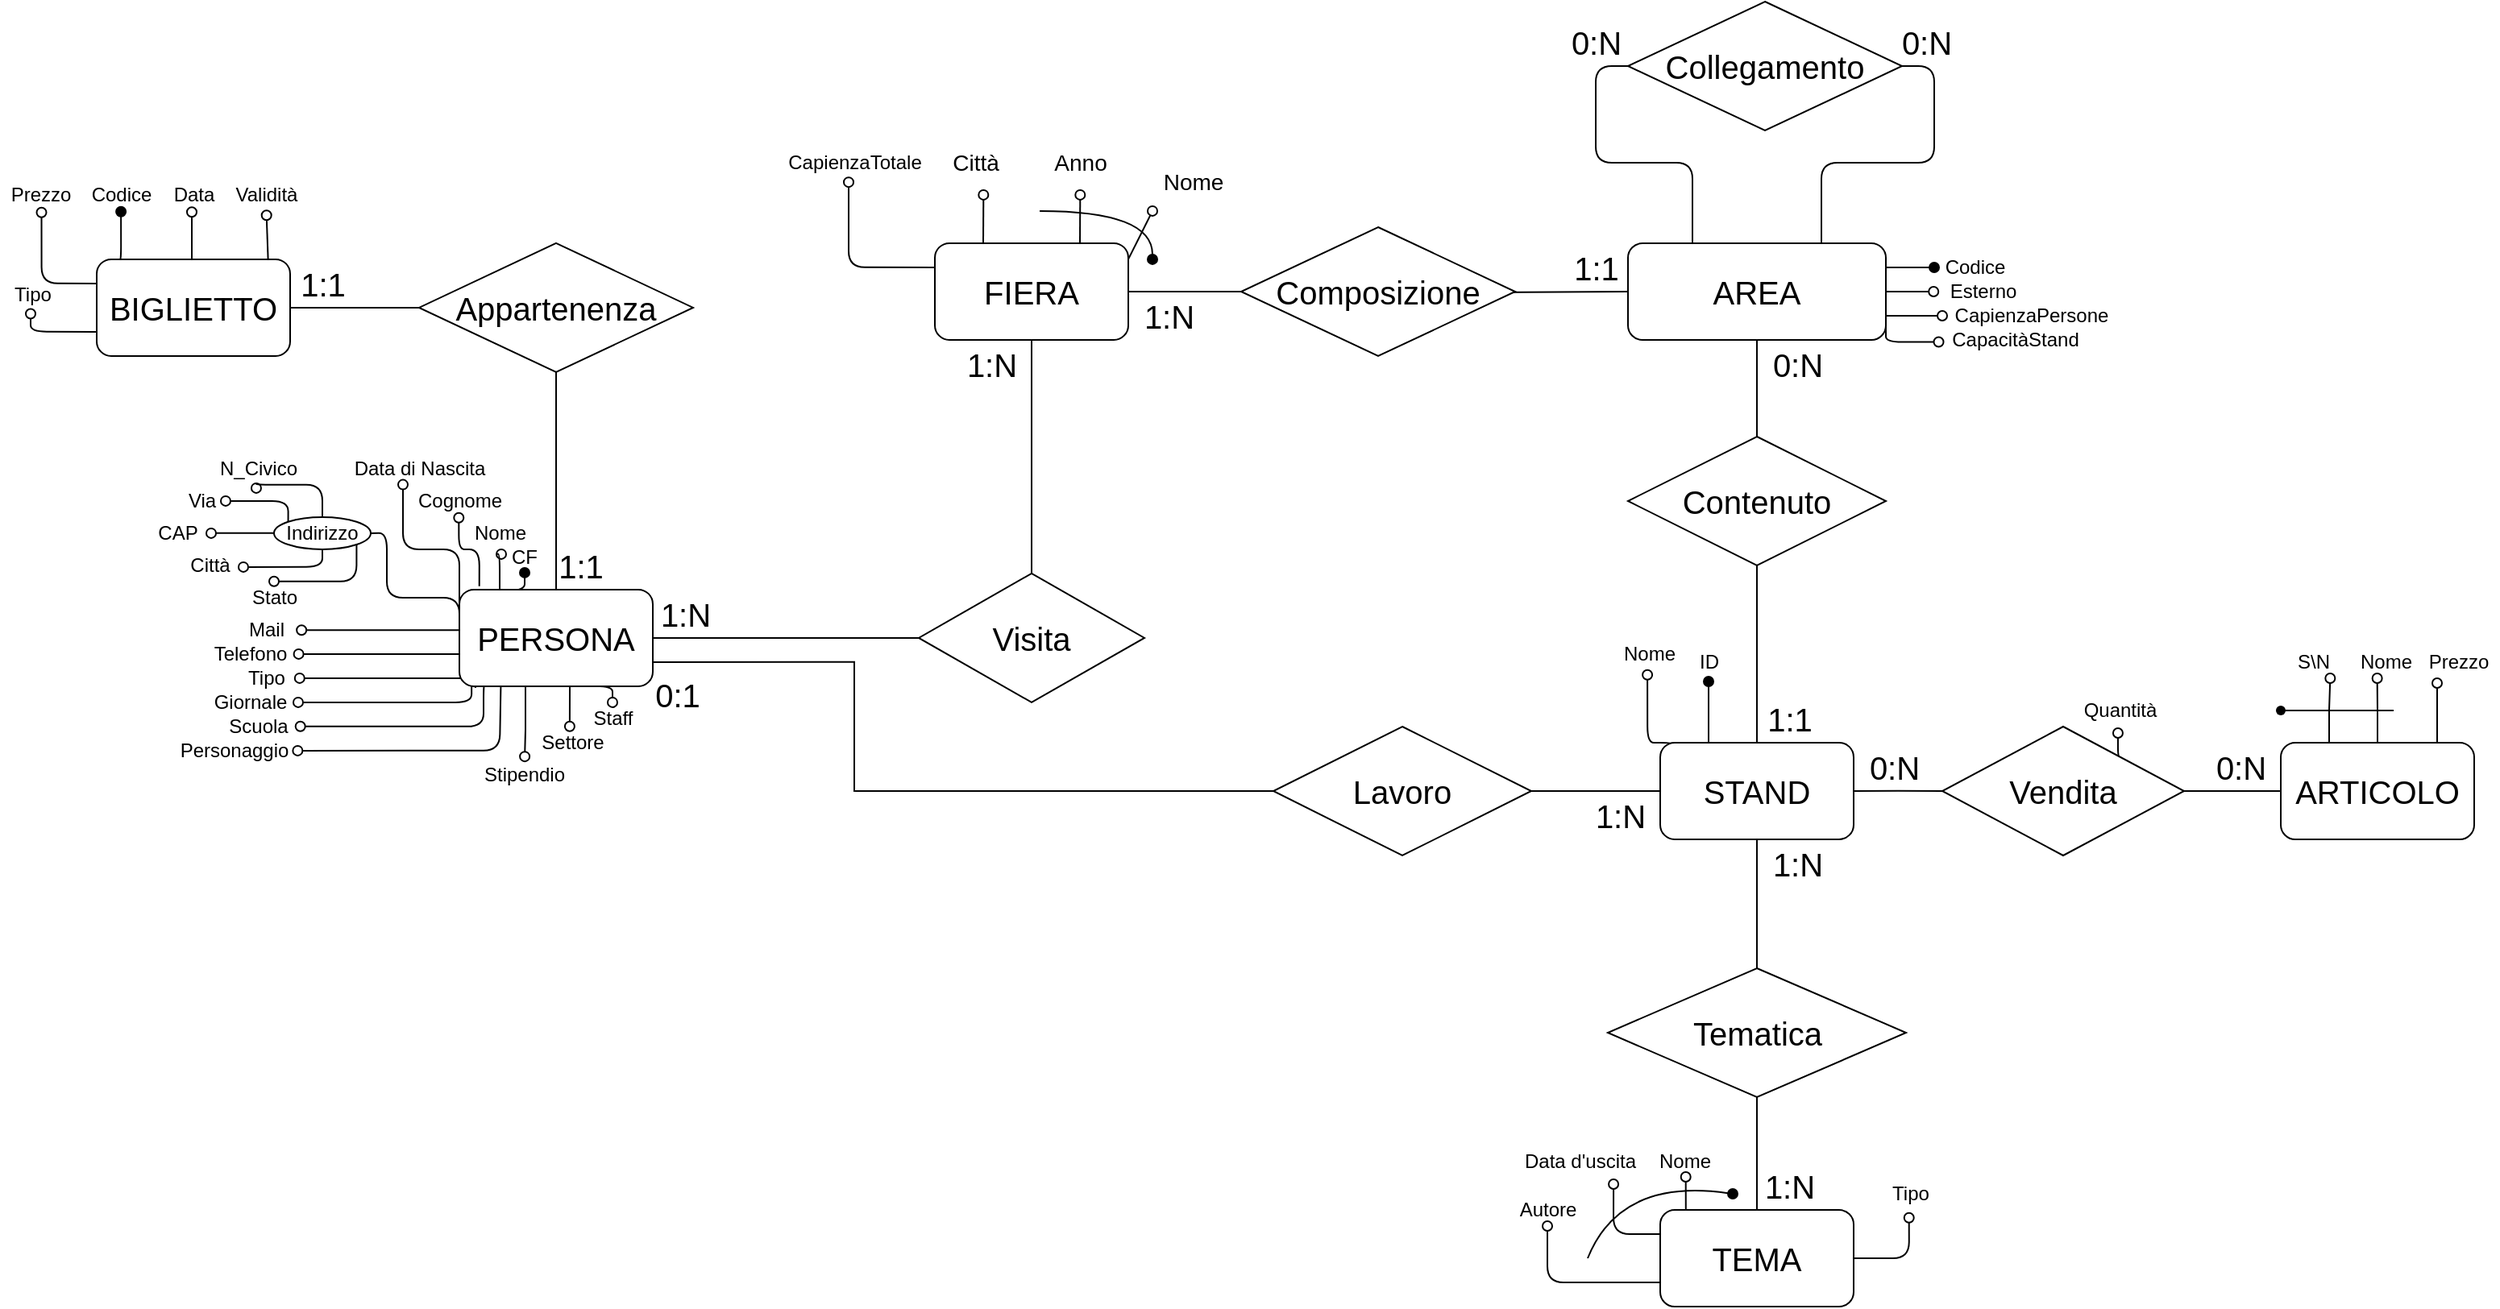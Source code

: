 <mxfile version="18.1.2" type="github">
  <diagram id="79L0zd2CAYpctcNah1aL" name="Page-1">
    <mxGraphModel dx="2585" dy="1455" grid="1" gridSize="10" guides="1" tooltips="1" connect="1" arrows="1" fold="1" page="1" pageScale="1" pageWidth="2500" pageHeight="2500" background="none" math="0" shadow="0">
      <root>
        <mxCell id="0" />
        <mxCell id="1" parent="0" />
        <mxCell id="pRwcVsKf7JXOqhex1r0V-9" style="edgeStyle=orthogonalEdgeStyle;rounded=1;orthogonalLoop=1;jettySize=auto;html=1;exitX=0.75;exitY=0;exitDx=0;exitDy=0;fontSize=20;endArrow=oval;endFill=0;curved=1;" parent="1" source="pRwcVsKf7JXOqhex1r0V-4" edge="1">
          <mxGeometry relative="1" as="geometry">
            <mxPoint x="1080.148" y="1109.94" as="targetPoint" />
          </mxGeometry>
        </mxCell>
        <mxCell id="pRwcVsKf7JXOqhex1r0V-13" style="edgeStyle=orthogonalEdgeStyle;rounded=1;orthogonalLoop=1;jettySize=auto;html=1;exitX=0.25;exitY=0;exitDx=0;exitDy=0;fontSize=20;endArrow=oval;endFill=0;curved=1;" parent="1" source="pRwcVsKf7JXOqhex1r0V-4" edge="1">
          <mxGeometry relative="1" as="geometry">
            <mxPoint x="1020.148" y="1109.94" as="targetPoint" />
          </mxGeometry>
        </mxCell>
        <mxCell id="GH6SbQC-cJVYNrMQ_EOW-10" style="edgeStyle=orthogonalEdgeStyle;rounded=1;orthogonalLoop=1;jettySize=auto;html=1;exitX=0;exitY=0.25;exitDx=0;exitDy=0;entryX=0.465;entryY=1.107;entryDx=0;entryDy=0;entryPerimeter=0;endArrow=oval;endFill=0;" parent="1" source="pRwcVsKf7JXOqhex1r0V-4" target="GH6SbQC-cJVYNrMQ_EOW-9" edge="1">
          <mxGeometry relative="1" as="geometry" />
        </mxCell>
        <mxCell id="pRwcVsKf7JXOqhex1r0V-4" value="&lt;font style=&quot;font-size: 20px&quot;&gt;FIERA&lt;/font&gt;" style="rounded=1;whiteSpace=wrap;html=1;" parent="1" vertex="1">
          <mxGeometry x="990" y="1139.94" width="120" height="60" as="geometry" />
        </mxCell>
        <mxCell id="pRwcVsKf7JXOqhex1r0V-6" value="" style="endArrow=oval;html=1;rounded=1;fontSize=20;endFill=0;" parent="1" edge="1">
          <mxGeometry width="50" height="50" relative="1" as="geometry">
            <mxPoint x="1110" y="1149.94" as="sourcePoint" />
            <mxPoint x="1125" y="1119.94" as="targetPoint" />
          </mxGeometry>
        </mxCell>
        <mxCell id="pRwcVsKf7JXOqhex1r0V-7" value="Nome" style="text;html=1;align=center;verticalAlign=middle;resizable=0;points=[];autosize=1;strokeColor=none;fillColor=none;fontSize=14;rounded=1;" parent="1" vertex="1">
          <mxGeometry x="1125" y="1092.44" width="50" height="20" as="geometry" />
        </mxCell>
        <mxCell id="pRwcVsKf7JXOqhex1r0V-10" value="Anno" style="text;html=1;align=center;verticalAlign=middle;resizable=0;points=[];autosize=1;strokeColor=none;fillColor=none;fontSize=14;rounded=1;" parent="1" vertex="1">
          <mxGeometry x="1055" y="1079.94" width="50" height="20" as="geometry" />
        </mxCell>
        <mxCell id="pRwcVsKf7JXOqhex1r0V-11" value="" style="endArrow=oval;html=1;rounded=1;fontSize=20;endFill=1;edgeStyle=orthogonalEdgeStyle;curved=1;" parent="1" edge="1">
          <mxGeometry width="50" height="50" relative="1" as="geometry">
            <mxPoint x="1055" y="1119.94" as="sourcePoint" />
            <mxPoint x="1125" y="1149.94" as="targetPoint" />
            <Array as="points">
              <mxPoint x="1125" y="1119.94" />
            </Array>
          </mxGeometry>
        </mxCell>
        <mxCell id="pRwcVsKf7JXOqhex1r0V-14" value="Città" style="text;html=1;align=center;verticalAlign=middle;resizable=0;points=[];autosize=1;strokeColor=none;fillColor=none;fontSize=14;rounded=1;" parent="1" vertex="1">
          <mxGeometry x="995" y="1079.94" width="40" height="20" as="geometry" />
        </mxCell>
        <mxCell id="pRwcVsKf7JXOqhex1r0V-16" style="edgeStyle=orthogonalEdgeStyle;curved=1;rounded=1;orthogonalLoop=1;jettySize=auto;html=1;exitX=0.25;exitY=0;exitDx=0;exitDy=0;fontSize=20;endArrow=oval;endFill=1;entryX=0.5;entryY=1.1;entryDx=0;entryDy=0;entryPerimeter=0;" parent="1" source="pRwcVsKf7JXOqhex1r0V-15" target="pRwcVsKf7JXOqhex1r0V-19" edge="1">
          <mxGeometry relative="1" as="geometry">
            <mxPoint x="1560" y="1390" as="targetPoint" />
          </mxGeometry>
        </mxCell>
        <mxCell id="pRwcVsKf7JXOqhex1r0V-33" style="edgeStyle=orthogonalEdgeStyle;rounded=0;sketch=0;orthogonalLoop=1;jettySize=auto;html=1;exitX=0.5;exitY=1;exitDx=0;exitDy=0;entryX=0.5;entryY=0;entryDx=0;entryDy=0;fontSize=20;endArrow=none;endFill=0;" parent="1" source="pRwcVsKf7JXOqhex1r0V-15" target="pRwcVsKf7JXOqhex1r0V-31" edge="1">
          <mxGeometry relative="1" as="geometry" />
        </mxCell>
        <mxCell id="pRwcVsKf7JXOqhex1r0V-80" style="edgeStyle=orthogonalEdgeStyle;rounded=0;sketch=0;orthogonalLoop=1;jettySize=auto;html=1;exitX=1;exitY=0.5;exitDx=0;exitDy=0;entryX=0;entryY=0.5;entryDx=0;entryDy=0;fontSize=20;startArrow=none;startFill=0;endArrow=none;endFill=0;fillColor=none;gradientColor=none;" parent="1" source="pRwcVsKf7JXOqhex1r0V-15" target="pRwcVsKf7JXOqhex1r0V-79" edge="1">
          <mxGeometry relative="1" as="geometry" />
        </mxCell>
        <mxCell id="IvOeWlM_sTjuzWXVjZgO-64" style="edgeStyle=orthogonalEdgeStyle;rounded=1;orthogonalLoop=1;jettySize=auto;html=1;exitX=0.065;exitY=0.028;exitDx=0;exitDy=0;entryX=0.491;entryY=1.143;entryDx=0;entryDy=0;entryPerimeter=0;fontSize=20;startArrow=none;startFill=0;endArrow=oval;endFill=0;fillColor=none;exitPerimeter=0;" parent="1" source="pRwcVsKf7JXOqhex1r0V-15" target="pRwcVsKf7JXOqhex1r0V-20" edge="1">
          <mxGeometry relative="1" as="geometry">
            <Array as="points">
              <mxPoint x="1448" y="1450" />
              <mxPoint x="1432" y="1450" />
            </Array>
          </mxGeometry>
        </mxCell>
        <mxCell id="pRwcVsKf7JXOqhex1r0V-15" value="STAND" style="rounded=1;whiteSpace=wrap;html=1;fontSize=20;" parent="1" vertex="1">
          <mxGeometry x="1440" y="1449.94" width="120" height="60" as="geometry" />
        </mxCell>
        <mxCell id="pRwcVsKf7JXOqhex1r0V-19" value="ID" style="text;html=1;align=center;verticalAlign=middle;resizable=0;points=[];autosize=1;strokeColor=none;fillColor=none;fontSize=12;" parent="1" vertex="1">
          <mxGeometry x="1455" y="1390" width="30" height="20" as="geometry" />
        </mxCell>
        <mxCell id="pRwcVsKf7JXOqhex1r0V-20" value="Nome" style="text;html=1;align=center;verticalAlign=middle;resizable=0;points=[];autosize=1;strokeColor=none;fillColor=none;fontSize=12;" parent="1" vertex="1">
          <mxGeometry x="1407.5" y="1385" width="50" height="20" as="geometry" />
        </mxCell>
        <mxCell id="pRwcVsKf7JXOqhex1r0V-27" style="edgeStyle=orthogonalEdgeStyle;curved=1;rounded=1;orthogonalLoop=1;jettySize=auto;html=1;exitX=0;exitY=0.5;exitDx=0;exitDy=0;entryX=1;entryY=0.5;entryDx=0;entryDy=0;fontSize=20;endArrow=none;endFill=0;sketch=0;" parent="1" source="pRwcVsKf7JXOqhex1r0V-24" target="pRwcVsKf7JXOqhex1r0V-4" edge="1">
          <mxGeometry relative="1" as="geometry" />
        </mxCell>
        <mxCell id="pRwcVsKf7JXOqhex1r0V-28" style="edgeStyle=orthogonalEdgeStyle;rounded=0;orthogonalLoop=1;jettySize=auto;html=1;exitX=1;exitY=0.5;exitDx=0;exitDy=0;entryX=0;entryY=0.5;entryDx=0;entryDy=0;fontSize=20;endArrow=none;endFill=0;" parent="1" target="IvOeWlM_sTjuzWXVjZgO-29" edge="1">
          <mxGeometry relative="1" as="geometry">
            <mxPoint x="1245" y="1170" as="sourcePoint" />
          </mxGeometry>
        </mxCell>
        <mxCell id="pRwcVsKf7JXOqhex1r0V-24" value="Composizione" style="rhombus;whiteSpace=wrap;html=1;rounded=0;fontSize=20;" parent="1" vertex="1">
          <mxGeometry x="1180" y="1130" width="170" height="80" as="geometry" />
        </mxCell>
        <mxCell id="pRwcVsKf7JXOqhex1r0V-29" value="1:N" style="text;html=1;align=center;verticalAlign=middle;resizable=0;points=[];autosize=1;strokeColor=none;fillColor=none;fontSize=20;" parent="1" vertex="1">
          <mxGeometry x="1110" y="1169.94" width="50" height="30" as="geometry" />
        </mxCell>
        <mxCell id="pRwcVsKf7JXOqhex1r0V-30" value="1:1" style="text;html=1;align=center;verticalAlign=middle;resizable=0;points=[];autosize=1;strokeColor=none;fillColor=none;fontSize=20;" parent="1" vertex="1">
          <mxGeometry x="1500" y="1420" width="40" height="30" as="geometry" />
        </mxCell>
        <mxCell id="pRwcVsKf7JXOqhex1r0V-34" style="edgeStyle=orthogonalEdgeStyle;curved=1;rounded=1;sketch=0;orthogonalLoop=1;jettySize=auto;html=1;exitX=0.5;exitY=1;exitDx=0;exitDy=0;entryX=0.5;entryY=0;entryDx=0;entryDy=0;fontSize=20;endArrow=none;endFill=0;" parent="1" source="pRwcVsKf7JXOqhex1r0V-31" target="pRwcVsKf7JXOqhex1r0V-32" edge="1">
          <mxGeometry relative="1" as="geometry" />
        </mxCell>
        <mxCell id="pRwcVsKf7JXOqhex1r0V-31" value="Tematica" style="rhombus;whiteSpace=wrap;html=1;rounded=0;fontSize=20;" parent="1" vertex="1">
          <mxGeometry x="1407.5" y="1590" width="185" height="80" as="geometry" />
        </mxCell>
        <mxCell id="8KQk662O5J3WRax_6i5Y-12" style="edgeStyle=orthogonalEdgeStyle;rounded=0;orthogonalLoop=1;jettySize=auto;html=1;exitX=0.25;exitY=0;exitDx=0;exitDy=0;startArrow=none;startFill=0;endArrow=oval;endFill=0;entryX=0.517;entryY=0.975;entryDx=0;entryDy=0;entryPerimeter=0;" parent="1" source="pRwcVsKf7JXOqhex1r0V-32" target="8KQk662O5J3WRax_6i5Y-13" edge="1">
          <mxGeometry relative="1" as="geometry">
            <mxPoint x="1465" y="1720" as="targetPoint" />
          </mxGeometry>
        </mxCell>
        <mxCell id="FSAN6feIotQ4kL1uZB2n-41" style="edgeStyle=orthogonalEdgeStyle;rounded=1;orthogonalLoop=1;jettySize=auto;html=1;exitX=0;exitY=0.25;exitDx=0;exitDy=0;entryX=0.763;entryY=1.2;entryDx=0;entryDy=0;entryPerimeter=0;fontSize=12;endArrow=oval;endFill=0;" parent="1" source="pRwcVsKf7JXOqhex1r0V-32" target="8KQk662O5J3WRax_6i5Y-14" edge="1">
          <mxGeometry relative="1" as="geometry" />
        </mxCell>
        <mxCell id="FSAN6feIotQ4kL1uZB2n-51" style="edgeStyle=orthogonalEdgeStyle;rounded=1;orthogonalLoop=1;jettySize=auto;html=1;exitX=0;exitY=0.75;exitDx=0;exitDy=0;entryX=0.5;entryY=1;entryDx=0;entryDy=0;entryPerimeter=0;fontSize=12;endArrow=oval;endFill=0;" parent="1" source="pRwcVsKf7JXOqhex1r0V-32" target="FSAN6feIotQ4kL1uZB2n-50" edge="1">
          <mxGeometry relative="1" as="geometry">
            <Array as="points">
              <mxPoint x="1370" y="1785" />
            </Array>
          </mxGeometry>
        </mxCell>
        <mxCell id="EKzVwST6CO6_uMbjA4mp-15" style="edgeStyle=orthogonalEdgeStyle;rounded=1;orthogonalLoop=1;jettySize=auto;html=1;exitX=1;exitY=0.5;exitDx=0;exitDy=0;entryX=0.484;entryY=1.244;entryDx=0;entryDy=0;entryPerimeter=0;fontSize=12;endArrow=oval;endFill=0;" parent="1" source="pRwcVsKf7JXOqhex1r0V-32" target="EKzVwST6CO6_uMbjA4mp-14" edge="1">
          <mxGeometry relative="1" as="geometry">
            <Array as="points">
              <mxPoint x="1594" y="1770" />
            </Array>
          </mxGeometry>
        </mxCell>
        <mxCell id="pRwcVsKf7JXOqhex1r0V-32" value="TEMA" style="rounded=1;whiteSpace=wrap;html=1;fontSize=20;" parent="1" vertex="1">
          <mxGeometry x="1440" y="1740" width="120" height="60" as="geometry" />
        </mxCell>
        <mxCell id="pRwcVsKf7JXOqhex1r0V-43" value="1:N" style="text;html=1;align=center;verticalAlign=middle;resizable=0;points=[];autosize=1;strokeColor=none;fillColor=none;fontSize=20;" parent="1" vertex="1">
          <mxGeometry x="1500" y="1510" width="50" height="30" as="geometry" />
        </mxCell>
        <mxCell id="pRwcVsKf7JXOqhex1r0V-44" value="1:N" style="text;html=1;align=center;verticalAlign=middle;resizable=0;points=[];autosize=1;strokeColor=none;fillColor=none;fontSize=20;" parent="1" vertex="1">
          <mxGeometry x="1495" y="1710" width="50" height="30" as="geometry" />
        </mxCell>
        <mxCell id="8KQk662O5J3WRax_6i5Y-19" style="edgeStyle=orthogonalEdgeStyle;rounded=1;orthogonalLoop=1;jettySize=auto;html=1;exitX=0.133;exitY=0.011;exitDx=0;exitDy=0;startArrow=none;startFill=0;endArrow=oval;endFill=1;entryX=0.517;entryY=0.976;entryDx=0;entryDy=0;entryPerimeter=0;exitPerimeter=0;" parent="1" source="pRwcVsKf7JXOqhex1r0V-50" target="8KQk662O5J3WRax_6i5Y-20" edge="1">
          <mxGeometry relative="1" as="geometry">
            <mxPoint x="785" y="1324.94" as="targetPoint" />
          </mxGeometry>
        </mxCell>
        <mxCell id="8KQk662O5J3WRax_6i5Y-24" style="edgeStyle=orthogonalEdgeStyle;rounded=1;orthogonalLoop=1;jettySize=auto;html=1;exitX=0;exitY=0.25;exitDx=0;exitDy=0;entryX=0.52;entryY=1.15;entryDx=0;entryDy=0;entryPerimeter=0;startArrow=none;startFill=0;endArrow=oval;endFill=0;" parent="1" source="pRwcVsKf7JXOqhex1r0V-50" target="8KQk662O5J3WRax_6i5Y-23" edge="1">
          <mxGeometry relative="1" as="geometry">
            <Array as="points">
              <mxPoint x="720" y="1369.94" />
              <mxPoint x="720" y="1332.94" />
            </Array>
          </mxGeometry>
        </mxCell>
        <mxCell id="91c8KwvyIhu3hFSGqQF4-2" style="edgeStyle=orthogonalEdgeStyle;rounded=1;orthogonalLoop=1;jettySize=auto;html=1;exitX=0;exitY=0.5;exitDx=0;exitDy=0;entryX=0.395;entryY=0.992;entryDx=0;entryDy=0;entryPerimeter=0;endArrow=oval;endFill=0;" parent="1" source="pRwcVsKf7JXOqhex1r0V-50" target="91c8KwvyIhu3hFSGqQF4-1" edge="1">
          <mxGeometry relative="1" as="geometry">
            <Array as="points">
              <mxPoint x="695" y="1329.94" />
              <mxPoint x="660" y="1329.94" />
              <mxPoint x="660" y="1289.94" />
            </Array>
          </mxGeometry>
        </mxCell>
        <mxCell id="91c8KwvyIhu3hFSGqQF4-5" style="edgeStyle=orthogonalEdgeStyle;rounded=1;orthogonalLoop=1;jettySize=auto;html=1;exitX=0;exitY=0.75;exitDx=0;exitDy=0;entryX=1;entryY=0.5;entryDx=0;entryDy=0;endArrow=none;endFill=0;" parent="1" source="pRwcVsKf7JXOqhex1r0V-50" target="91c8KwvyIhu3hFSGqQF4-4" edge="1">
          <mxGeometry relative="1" as="geometry">
            <Array as="points">
              <mxPoint x="695" y="1359.94" />
              <mxPoint x="650" y="1359.94" />
              <mxPoint x="650" y="1319.94" />
            </Array>
          </mxGeometry>
        </mxCell>
        <mxCell id="FSAN6feIotQ4kL1uZB2n-17" style="edgeStyle=orthogonalEdgeStyle;rounded=1;orthogonalLoop=1;jettySize=auto;html=1;exitX=0.083;exitY=1.017;exitDx=0;exitDy=0;endArrow=oval;endFill=0;exitPerimeter=0;entryX=1.052;entryY=0.508;entryDx=0;entryDy=0;entryPerimeter=0;" parent="1" source="pRwcVsKf7JXOqhex1r0V-50" target="FSAN6feIotQ4kL1uZB2n-14" edge="1">
          <mxGeometry relative="1" as="geometry">
            <Array as="points">
              <mxPoint x="705" y="1379.94" />
            </Array>
          </mxGeometry>
        </mxCell>
        <mxCell id="FSAN6feIotQ4kL1uZB2n-18" style="edgeStyle=orthogonalEdgeStyle;rounded=1;orthogonalLoop=1;jettySize=auto;html=1;exitX=0.25;exitY=1;exitDx=0;exitDy=0;entryX=1.005;entryY=0.477;entryDx=0;entryDy=0;entryPerimeter=0;endArrow=oval;endFill=0;" parent="1" source="pRwcVsKf7JXOqhex1r0V-50" target="FSAN6feIotQ4kL1uZB2n-16" edge="1">
          <mxGeometry relative="1" as="geometry">
            <Array as="points">
              <mxPoint x="725" y="1394.94" />
              <mxPoint x="595" y="1394.94" />
            </Array>
          </mxGeometry>
        </mxCell>
        <mxCell id="tv0r2YY2uy2MBitiKbV3-3" style="edgeStyle=orthogonalEdgeStyle;rounded=1;orthogonalLoop=1;jettySize=auto;html=1;exitX=0.103;exitY=-0.035;exitDx=0;exitDy=0;entryX=0.495;entryY=1.023;entryDx=0;entryDy=0;entryPerimeter=0;endArrow=oval;endFill=0;exitPerimeter=0;" parent="1" source="pRwcVsKf7JXOqhex1r0V-50" target="tv0r2YY2uy2MBitiKbV3-2" edge="1">
          <mxGeometry relative="1" as="geometry">
            <Array as="points">
              <mxPoint x="707" y="1329.94" />
              <mxPoint x="695" y="1329.94" />
            </Array>
          </mxGeometry>
        </mxCell>
        <mxCell id="EKzVwST6CO6_uMbjA4mp-8" style="edgeStyle=orthogonalEdgeStyle;rounded=1;orthogonalLoop=1;jettySize=auto;html=1;exitX=0.5;exitY=1;exitDx=0;exitDy=0;entryX=1.022;entryY=0.485;entryDx=0;entryDy=0;entryPerimeter=0;endArrow=oval;endFill=0;" parent="1" source="pRwcVsKf7JXOqhex1r0V-50" target="EKzVwST6CO6_uMbjA4mp-3" edge="1">
          <mxGeometry relative="1" as="geometry">
            <Array as="points">
              <mxPoint x="730" y="1414.94" />
              <mxPoint x="730" y="1409.94" />
              <mxPoint x="596" y="1409.94" />
            </Array>
          </mxGeometry>
        </mxCell>
        <mxCell id="EKzVwST6CO6_uMbjA4mp-9" style="edgeStyle=orthogonalEdgeStyle;rounded=1;orthogonalLoop=1;jettySize=auto;html=1;exitX=0.063;exitY=0.995;exitDx=0;exitDy=0;endArrow=oval;endFill=0;exitPerimeter=0;" parent="1" source="pRwcVsKf7JXOqhex1r0V-50" target="EKzVwST6CO6_uMbjA4mp-4" edge="1">
          <mxGeometry relative="1" as="geometry">
            <Array as="points">
              <mxPoint x="703" y="1424.94" />
            </Array>
          </mxGeometry>
        </mxCell>
        <mxCell id="EKzVwST6CO6_uMbjA4mp-10" style="edgeStyle=orthogonalEdgeStyle;rounded=1;orthogonalLoop=1;jettySize=auto;html=1;exitX=0.134;exitY=0.985;exitDx=0;exitDy=0;entryX=1.027;entryY=0.5;entryDx=0;entryDy=0;entryPerimeter=0;endArrow=oval;endFill=0;exitPerimeter=0;" parent="1" source="pRwcVsKf7JXOqhex1r0V-50" target="EKzVwST6CO6_uMbjA4mp-5" edge="1">
          <mxGeometry relative="1" as="geometry">
            <Array as="points">
              <mxPoint x="710" y="1413.94" />
              <mxPoint x="710" y="1439.94" />
            </Array>
          </mxGeometry>
        </mxCell>
        <mxCell id="EKzVwST6CO6_uMbjA4mp-11" style="edgeStyle=orthogonalEdgeStyle;rounded=1;orthogonalLoop=1;jettySize=auto;html=1;exitX=0.5;exitY=1;exitDx=0;exitDy=0;entryX=0.5;entryY=0;entryDx=0;entryDy=0;entryPerimeter=0;endArrow=oval;endFill=0;" parent="1" source="pRwcVsKf7JXOqhex1r0V-50" target="EKzVwST6CO6_uMbjA4mp-7" edge="1">
          <mxGeometry relative="1" as="geometry">
            <Array as="points">
              <mxPoint x="790" y="1414.94" />
            </Array>
          </mxGeometry>
        </mxCell>
        <mxCell id="EKzVwST6CO6_uMbjA4mp-12" style="edgeStyle=orthogonalEdgeStyle;rounded=1;orthogonalLoop=1;jettySize=auto;html=1;exitX=0.214;exitY=1.025;exitDx=0;exitDy=0;entryX=0.996;entryY=0.5;entryDx=0;entryDy=0;entryPerimeter=0;endArrow=oval;endFill=0;exitPerimeter=0;" parent="1" source="pRwcVsKf7JXOqhex1r0V-50" target="EKzVwST6CO6_uMbjA4mp-6" edge="1">
          <mxGeometry relative="1" as="geometry">
            <Array as="points">
              <mxPoint x="721" y="1414.94" />
              <mxPoint x="720" y="1414.94" />
              <mxPoint x="720" y="1454.94" />
            </Array>
          </mxGeometry>
        </mxCell>
        <mxCell id="J7U87SaYoXlfYL6UgkHV-14" style="edgeStyle=orthogonalEdgeStyle;rounded=0;orthogonalLoop=1;jettySize=auto;html=1;exitX=0.5;exitY=1;exitDx=0;exitDy=0;entryX=0.469;entryY=-0.005;entryDx=0;entryDy=0;entryPerimeter=0;fontSize=12;endArrow=oval;endFill=0;" edge="1" parent="1" source="pRwcVsKf7JXOqhex1r0V-50" target="J7U87SaYoXlfYL6UgkHV-13">
          <mxGeometry relative="1" as="geometry" />
        </mxCell>
        <mxCell id="J7U87SaYoXlfYL6UgkHV-16" style="edgeStyle=orthogonalEdgeStyle;rounded=0;orthogonalLoop=1;jettySize=auto;html=1;exitX=0.75;exitY=1;exitDx=0;exitDy=0;entryX=0.508;entryY=-0.068;entryDx=0;entryDy=0;entryPerimeter=0;fontSize=12;endArrow=oval;endFill=0;" edge="1" parent="1" source="pRwcVsKf7JXOqhex1r0V-50" target="J7U87SaYoXlfYL6UgkHV-15">
          <mxGeometry relative="1" as="geometry">
            <Array as="points">
              <mxPoint x="736" y="1414.94" />
              <mxPoint x="736" y="1441.94" />
            </Array>
          </mxGeometry>
        </mxCell>
        <mxCell id="pRwcVsKf7JXOqhex1r0V-50" value="PERSONA" style="rounded=1;whiteSpace=wrap;html=1;fontSize=20;" parent="1" vertex="1">
          <mxGeometry x="695" y="1354.94" width="120" height="60" as="geometry" />
        </mxCell>
        <mxCell id="pRwcVsKf7JXOqhex1r0V-62" style="edgeStyle=orthogonalEdgeStyle;rounded=0;sketch=0;orthogonalLoop=1;jettySize=auto;html=1;exitX=0;exitY=0.5;exitDx=0;exitDy=0;entryX=1;entryY=0.5;entryDx=0;entryDy=0;fontSize=20;startArrow=none;startFill=0;endArrow=none;endFill=0;fillColor=none;gradientColor=none;" parent="1" source="pRwcVsKf7JXOqhex1r0V-61" target="pRwcVsKf7JXOqhex1r0V-50" edge="1">
          <mxGeometry relative="1" as="geometry" />
        </mxCell>
        <mxCell id="pRwcVsKf7JXOqhex1r0V-63" style="edgeStyle=orthogonalEdgeStyle;rounded=0;sketch=0;orthogonalLoop=1;jettySize=auto;html=1;exitX=0.5;exitY=0;exitDx=0;exitDy=0;entryX=0.5;entryY=1;entryDx=0;entryDy=0;fontSize=20;startArrow=none;startFill=0;endArrow=none;endFill=0;fillColor=none;gradientColor=none;" parent="1" source="pRwcVsKf7JXOqhex1r0V-61" target="pRwcVsKf7JXOqhex1r0V-4" edge="1">
          <mxGeometry relative="1" as="geometry">
            <mxPoint x="1065" y="1429.94" as="sourcePoint" />
          </mxGeometry>
        </mxCell>
        <mxCell id="pRwcVsKf7JXOqhex1r0V-61" value="Visita" style="rhombus;whiteSpace=wrap;html=1;rounded=0;fontSize=20;" parent="1" vertex="1">
          <mxGeometry x="980" y="1344.94" width="140" height="80" as="geometry" />
        </mxCell>
        <mxCell id="8KQk662O5J3WRax_6i5Y-27" style="edgeStyle=orthogonalEdgeStyle;rounded=1;orthogonalLoop=1;jettySize=auto;html=1;exitX=0.114;exitY=0.011;exitDx=0;exitDy=0;startArrow=none;startFill=0;endArrow=oval;endFill=1;entryX=0.501;entryY=1.022;entryDx=0;entryDy=0;entryPerimeter=0;exitPerimeter=0;" parent="1" source="pRwcVsKf7JXOqhex1r0V-64" target="8KQk662O5J3WRax_6i5Y-26" edge="1">
          <mxGeometry relative="1" as="geometry">
            <mxPoint x="470" y="1124.94" as="targetPoint" />
          </mxGeometry>
        </mxCell>
        <mxCell id="IvOeWlM_sTjuzWXVjZgO-2" style="edgeStyle=orthogonalEdgeStyle;rounded=0;orthogonalLoop=1;jettySize=auto;html=1;exitX=0.5;exitY=0;exitDx=0;exitDy=0;endArrow=oval;endFill=0;entryX=0.475;entryY=1.033;entryDx=0;entryDy=0;entryPerimeter=0;" parent="1" source="pRwcVsKf7JXOqhex1r0V-64" target="IvOeWlM_sTjuzWXVjZgO-3" edge="1">
          <mxGeometry relative="1" as="geometry">
            <mxPoint x="540" y="1119.94" as="targetPoint" />
          </mxGeometry>
        </mxCell>
        <mxCell id="IvOeWlM_sTjuzWXVjZgO-9" style="edgeStyle=orthogonalEdgeStyle;rounded=1;orthogonalLoop=1;jettySize=auto;html=1;exitX=0.886;exitY=0;exitDx=0;exitDy=0;entryX=0.507;entryY=1.133;entryDx=0;entryDy=0;entryPerimeter=0;endArrow=oval;endFill=0;exitPerimeter=0;" parent="1" source="pRwcVsKf7JXOqhex1r0V-64" target="IvOeWlM_sTjuzWXVjZgO-7" edge="1">
          <mxGeometry relative="1" as="geometry" />
        </mxCell>
        <mxCell id="QA1GxYHZriVHKl0OtON5-1" style="edgeStyle=orthogonalEdgeStyle;rounded=1;orthogonalLoop=1;jettySize=auto;html=1;exitX=0;exitY=0.25;exitDx=0;exitDy=0;endArrow=oval;endFill=0;entryX=0.515;entryY=1.045;entryDx=0;entryDy=0;entryPerimeter=0;" parent="1" source="pRwcVsKf7JXOqhex1r0V-64" target="QA1GxYHZriVHKl0OtON5-2" edge="1">
          <mxGeometry relative="1" as="geometry">
            <mxPoint x="440" y="1164.94" as="targetPoint" />
          </mxGeometry>
        </mxCell>
        <mxCell id="EKzVwST6CO6_uMbjA4mp-2" style="edgeStyle=orthogonalEdgeStyle;rounded=1;orthogonalLoop=1;jettySize=auto;html=1;exitX=0;exitY=0.75;exitDx=0;exitDy=0;entryX=0.475;entryY=1.064;entryDx=0;entryDy=0;entryPerimeter=0;endArrow=oval;endFill=0;" parent="1" source="pRwcVsKf7JXOqhex1r0V-64" target="EKzVwST6CO6_uMbjA4mp-1" edge="1">
          <mxGeometry relative="1" as="geometry">
            <Array as="points">
              <mxPoint x="429" y="1194.94" />
            </Array>
          </mxGeometry>
        </mxCell>
        <mxCell id="pRwcVsKf7JXOqhex1r0V-64" value="BIGLIETTO" style="rounded=1;whiteSpace=wrap;html=1;fontSize=20;" parent="1" vertex="1">
          <mxGeometry x="470" y="1149.94" width="120" height="60" as="geometry" />
        </mxCell>
        <mxCell id="pRwcVsKf7JXOqhex1r0V-72" style="edgeStyle=orthogonalEdgeStyle;rounded=0;sketch=0;orthogonalLoop=1;jettySize=auto;html=1;exitX=0.5;exitY=1;exitDx=0;exitDy=0;entryX=0.5;entryY=0;entryDx=0;entryDy=0;fontSize=20;startArrow=none;startFill=0;endArrow=none;endFill=0;fillColor=none;gradientColor=none;" parent="1" source="pRwcVsKf7JXOqhex1r0V-71" target="pRwcVsKf7JXOqhex1r0V-50" edge="1">
          <mxGeometry relative="1" as="geometry" />
        </mxCell>
        <mxCell id="pRwcVsKf7JXOqhex1r0V-73" style="edgeStyle=orthogonalEdgeStyle;rounded=0;sketch=0;orthogonalLoop=1;jettySize=auto;html=1;exitX=0;exitY=0.5;exitDx=0;exitDy=0;entryX=1;entryY=0.5;entryDx=0;entryDy=0;fontSize=20;startArrow=none;startFill=0;endArrow=none;endFill=0;fillColor=none;gradientColor=none;" parent="1" source="pRwcVsKf7JXOqhex1r0V-71" target="pRwcVsKf7JXOqhex1r0V-64" edge="1">
          <mxGeometry relative="1" as="geometry">
            <mxPoint x="590" y="1182.44" as="sourcePoint" />
          </mxGeometry>
        </mxCell>
        <mxCell id="pRwcVsKf7JXOqhex1r0V-71" value="Appartenenza" style="rhombus;whiteSpace=wrap;html=1;rounded=0;fontSize=20;" parent="1" vertex="1">
          <mxGeometry x="670" y="1139.94" width="170" height="80" as="geometry" />
        </mxCell>
        <mxCell id="pRwcVsKf7JXOqhex1r0V-74" value="1:N" style="text;html=1;align=center;verticalAlign=middle;resizable=0;points=[];autosize=1;strokeColor=none;fillColor=none;fontSize=20;" parent="1" vertex="1">
          <mxGeometry x="1000" y="1199.94" width="50" height="30" as="geometry" />
        </mxCell>
        <mxCell id="pRwcVsKf7JXOqhex1r0V-75" value="1:N" style="text;html=1;align=center;verticalAlign=middle;resizable=0;points=[];autosize=1;strokeColor=none;fillColor=none;fontSize=20;" parent="1" vertex="1">
          <mxGeometry x="810" y="1354.94" width="50" height="30" as="geometry" />
        </mxCell>
        <mxCell id="pRwcVsKf7JXOqhex1r0V-76" value="1:1" style="text;html=1;align=center;verticalAlign=middle;resizable=0;points=[];autosize=1;strokeColor=none;fillColor=none;fontSize=20;" parent="1" vertex="1">
          <mxGeometry x="750" y="1324.94" width="40" height="30" as="geometry" />
        </mxCell>
        <mxCell id="pRwcVsKf7JXOqhex1r0V-77" value="1:1" style="text;html=1;align=center;verticalAlign=middle;resizable=0;points=[];autosize=1;strokeColor=none;fillColor=none;fontSize=20;" parent="1" vertex="1">
          <mxGeometry x="590" y="1149.94" width="40" height="30" as="geometry" />
        </mxCell>
        <mxCell id="8KQk662O5J3WRax_6i5Y-1" style="edgeStyle=orthogonalEdgeStyle;rounded=0;orthogonalLoop=1;jettySize=auto;html=1;exitX=0.25;exitY=0;exitDx=0;exitDy=0;endArrow=oval;endFill=0;" parent="1" source="pRwcVsKf7JXOqhex1r0V-78" edge="1">
          <mxGeometry relative="1" as="geometry">
            <mxPoint x="1855.667" y="1410" as="targetPoint" />
            <Array as="points">
              <mxPoint x="1855" y="1430" />
              <mxPoint x="1856" y="1430" />
            </Array>
          </mxGeometry>
        </mxCell>
        <mxCell id="8KQk662O5J3WRax_6i5Y-3" style="edgeStyle=orthogonalEdgeStyle;rounded=0;orthogonalLoop=1;jettySize=auto;html=1;exitX=0.5;exitY=0;exitDx=0;exitDy=0;endArrow=oval;endFill=0;" parent="1" source="pRwcVsKf7JXOqhex1r0V-78" edge="1">
          <mxGeometry relative="1" as="geometry">
            <mxPoint x="1884.818" y="1410" as="targetPoint" />
          </mxGeometry>
        </mxCell>
        <mxCell id="GH6SbQC-cJVYNrMQ_EOW-2" style="edgeStyle=orthogonalEdgeStyle;rounded=0;orthogonalLoop=1;jettySize=auto;html=1;exitX=0.75;exitY=0;exitDx=0;exitDy=0;entryX=0.24;entryY=1.15;entryDx=0;entryDy=0;entryPerimeter=0;endArrow=oval;endFill=0;" parent="1" source="pRwcVsKf7JXOqhex1r0V-78" target="GH6SbQC-cJVYNrMQ_EOW-1" edge="1">
          <mxGeometry relative="1" as="geometry" />
        </mxCell>
        <mxCell id="pRwcVsKf7JXOqhex1r0V-78" value="ARTICOLO" style="rounded=1;whiteSpace=wrap;html=1;fontSize=20;" parent="1" vertex="1">
          <mxGeometry x="1825" y="1450" width="120" height="60" as="geometry" />
        </mxCell>
        <mxCell id="pRwcVsKf7JXOqhex1r0V-81" style="edgeStyle=orthogonalEdgeStyle;rounded=0;sketch=0;orthogonalLoop=1;jettySize=auto;html=1;exitX=1;exitY=0.5;exitDx=0;exitDy=0;entryX=0;entryY=0.5;entryDx=0;entryDy=0;fontSize=20;startArrow=none;startFill=0;endArrow=none;endFill=0;fillColor=none;gradientColor=none;" parent="1" source="pRwcVsKf7JXOqhex1r0V-79" target="pRwcVsKf7JXOqhex1r0V-78" edge="1">
          <mxGeometry relative="1" as="geometry" />
        </mxCell>
        <mxCell id="FSAN6feIotQ4kL1uZB2n-40" style="edgeStyle=orthogonalEdgeStyle;rounded=1;orthogonalLoop=1;jettySize=auto;html=1;exitX=1;exitY=0;exitDx=0;exitDy=0;entryX=0.483;entryY=1.2;entryDx=0;entryDy=0;entryPerimeter=0;fontSize=12;endArrow=oval;endFill=0;" parent="1" source="pRwcVsKf7JXOqhex1r0V-79" target="8KQk662O5J3WRax_6i5Y-7" edge="1">
          <mxGeometry relative="1" as="geometry" />
        </mxCell>
        <mxCell id="pRwcVsKf7JXOqhex1r0V-79" value="Vendita" style="rhombus;whiteSpace=wrap;html=1;rounded=0;fontSize=20;" parent="1" vertex="1">
          <mxGeometry x="1615" y="1440" width="150" height="80" as="geometry" />
        </mxCell>
        <mxCell id="pRwcVsKf7JXOqhex1r0V-87" value="0:N" style="text;html=1;align=center;verticalAlign=middle;resizable=0;points=[];autosize=1;strokeColor=none;fillColor=none;fontSize=20;" parent="1" vertex="1">
          <mxGeometry x="1560" y="1450" width="50" height="30" as="geometry" />
        </mxCell>
        <mxCell id="pRwcVsKf7JXOqhex1r0V-88" value="0:N" style="text;html=1;align=center;verticalAlign=middle;resizable=0;points=[];autosize=1;strokeColor=none;fillColor=none;fontSize=20;" parent="1" vertex="1">
          <mxGeometry x="1775" y="1450" width="50" height="30" as="geometry" />
        </mxCell>
        <mxCell id="8KQk662O5J3WRax_6i5Y-2" value="S\N" style="text;html=1;align=center;verticalAlign=middle;resizable=0;points=[];autosize=1;strokeColor=none;fillColor=none;" parent="1" vertex="1">
          <mxGeometry x="1825" y="1390" width="40" height="20" as="geometry" />
        </mxCell>
        <mxCell id="8KQk662O5J3WRax_6i5Y-4" value="Nome" style="text;html=1;align=center;verticalAlign=middle;resizable=0;points=[];autosize=1;strokeColor=none;fillColor=none;" parent="1" vertex="1">
          <mxGeometry x="1865" y="1390" width="50" height="20" as="geometry" />
        </mxCell>
        <mxCell id="8KQk662O5J3WRax_6i5Y-11" style="edgeStyle=orthogonalEdgeStyle;rounded=0;orthogonalLoop=1;jettySize=auto;html=1;endArrow=none;endFill=0;startArrow=none;startFill=0;" parent="1" source="8KQk662O5J3WRax_6i5Y-10" edge="1">
          <mxGeometry relative="1" as="geometry">
            <mxPoint x="1895" y="1430" as="targetPoint" />
          </mxGeometry>
        </mxCell>
        <mxCell id="8KQk662O5J3WRax_6i5Y-10" value="" style="shape=waypoint;sketch=0;size=6;pointerEvents=1;points=[];fillColor=none;resizable=0;rotatable=0;perimeter=centerPerimeter;snapToPoint=1;" parent="1" vertex="1">
          <mxGeometry x="1805" y="1410" width="40" height="40" as="geometry" />
        </mxCell>
        <mxCell id="8KQk662O5J3WRax_6i5Y-13" value="Nome" style="text;html=1;align=center;verticalAlign=middle;resizable=0;points=[];autosize=1;strokeColor=none;fillColor=none;" parent="1" vertex="1">
          <mxGeometry x="1430" y="1700" width="50" height="20" as="geometry" />
        </mxCell>
        <mxCell id="8KQk662O5J3WRax_6i5Y-14" value="Data d&#39;uscita" style="text;html=1;align=center;verticalAlign=middle;resizable=0;points=[];autosize=1;strokeColor=none;fillColor=none;" parent="1" vertex="1">
          <mxGeometry x="1350" y="1700" width="80" height="20" as="geometry" />
        </mxCell>
        <mxCell id="8KQk662O5J3WRax_6i5Y-18" value="" style="endArrow=oval;html=1;curved=1;startArrow=none;startFill=0;endFill=1;" parent="1" edge="1">
          <mxGeometry width="50" height="50" relative="1" as="geometry">
            <mxPoint x="1395" y="1770" as="sourcePoint" />
            <mxPoint x="1485" y="1730" as="targetPoint" />
            <Array as="points">
              <mxPoint x="1415" y="1720" />
            </Array>
          </mxGeometry>
        </mxCell>
        <mxCell id="8KQk662O5J3WRax_6i5Y-20" value="CF" style="text;html=1;align=center;verticalAlign=middle;resizable=0;points=[];autosize=1;strokeColor=none;fillColor=none;" parent="1" vertex="1">
          <mxGeometry x="720" y="1324.94" width="30" height="20" as="geometry" />
        </mxCell>
        <mxCell id="8KQk662O5J3WRax_6i5Y-23" value="Nome" style="text;html=1;align=center;verticalAlign=middle;resizable=0;points=[];autosize=1;strokeColor=none;fillColor=none;" parent="1" vertex="1">
          <mxGeometry x="695" y="1309.94" width="50" height="20" as="geometry" />
        </mxCell>
        <mxCell id="8KQk662O5J3WRax_6i5Y-26" value="Codice" style="text;html=1;align=center;verticalAlign=middle;resizable=0;points=[];autosize=1;strokeColor=none;fillColor=none;" parent="1" vertex="1">
          <mxGeometry x="460" y="1099.94" width="50" height="20" as="geometry" />
        </mxCell>
        <mxCell id="IvOeWlM_sTjuzWXVjZgO-3" value="Data" style="text;html=1;align=center;verticalAlign=middle;resizable=0;points=[];autosize=1;strokeColor=none;fillColor=none;" parent="1" vertex="1">
          <mxGeometry x="510" y="1099.94" width="40" height="20" as="geometry" />
        </mxCell>
        <mxCell id="IvOeWlM_sTjuzWXVjZgO-7" value="Validità" style="text;html=1;align=center;verticalAlign=middle;resizable=0;points=[];autosize=1;strokeColor=none;fillColor=none;" parent="1" vertex="1">
          <mxGeometry x="550" y="1099.94" width="50" height="20" as="geometry" />
        </mxCell>
        <mxCell id="IvOeWlM_sTjuzWXVjZgO-40" style="edgeStyle=orthogonalEdgeStyle;rounded=0;orthogonalLoop=1;jettySize=auto;html=1;exitX=1;exitY=0.75;exitDx=0;exitDy=0;entryX=0;entryY=0.5;entryDx=0;entryDy=0;fontSize=20;startArrow=none;startFill=0;endArrow=none;endFill=0;fillColor=none;" parent="1" source="pRwcVsKf7JXOqhex1r0V-50" target="IvOeWlM_sTjuzWXVjZgO-27" edge="1">
          <mxGeometry relative="1" as="geometry">
            <mxPoint x="1020.0" y="1550" as="sourcePoint" />
            <Array as="points">
              <mxPoint x="940" y="1400" />
              <mxPoint x="940" y="1480" />
            </Array>
          </mxGeometry>
        </mxCell>
        <mxCell id="IvOeWlM_sTjuzWXVjZgO-41" style="edgeStyle=orthogonalEdgeStyle;rounded=0;orthogonalLoop=1;jettySize=auto;html=1;exitX=1;exitY=0.5;exitDx=0;exitDy=0;fontSize=20;startArrow=none;startFill=0;endArrow=none;endFill=0;fillColor=none;" parent="1" source="IvOeWlM_sTjuzWXVjZgO-27" target="pRwcVsKf7JXOqhex1r0V-15" edge="1">
          <mxGeometry relative="1" as="geometry">
            <Array as="points">
              <mxPoint x="1215" y="1480" />
              <mxPoint x="1215" y="1480" />
            </Array>
          </mxGeometry>
        </mxCell>
        <mxCell id="IvOeWlM_sTjuzWXVjZgO-27" value="Lavoro" style="rhombus;whiteSpace=wrap;html=1;fontSize=20;" parent="1" vertex="1">
          <mxGeometry x="1200" y="1440" width="160" height="80" as="geometry" />
        </mxCell>
        <mxCell id="IvOeWlM_sTjuzWXVjZgO-52" style="edgeStyle=orthogonalEdgeStyle;rounded=1;orthogonalLoop=1;jettySize=auto;html=1;exitX=0.25;exitY=0;exitDx=0;exitDy=0;entryX=0;entryY=0.5;entryDx=0;entryDy=0;fontSize=20;startArrow=none;startFill=0;endArrow=none;endFill=0;fillColor=none;" parent="1" source="IvOeWlM_sTjuzWXVjZgO-29" target="IvOeWlM_sTjuzWXVjZgO-51" edge="1">
          <mxGeometry relative="1" as="geometry">
            <Array as="points">
              <mxPoint x="1460" y="1090" />
              <mxPoint x="1400" y="1090" />
              <mxPoint x="1400" y="1030" />
            </Array>
          </mxGeometry>
        </mxCell>
        <mxCell id="FSAN6feIotQ4kL1uZB2n-19" style="edgeStyle=orthogonalEdgeStyle;rounded=1;orthogonalLoop=1;jettySize=auto;html=1;exitX=1;exitY=0.25;exitDx=0;exitDy=0;endArrow=oval;endFill=1;entryX=0;entryY=0.525;entryDx=0;entryDy=0;entryPerimeter=0;" parent="1" source="IvOeWlM_sTjuzWXVjZgO-29" target="FSAN6feIotQ4kL1uZB2n-20" edge="1">
          <mxGeometry relative="1" as="geometry">
            <mxPoint x="1615" y="1155.5" as="targetPoint" />
          </mxGeometry>
        </mxCell>
        <mxCell id="J7U87SaYoXlfYL6UgkHV-5" style="edgeStyle=orthogonalEdgeStyle;rounded=0;orthogonalLoop=1;jettySize=auto;html=1;exitX=1;exitY=0.5;exitDx=0;exitDy=0;entryX=-0.007;entryY=0.538;entryDx=0;entryDy=0;entryPerimeter=0;endArrow=oval;endFill=0;" edge="1" parent="1" source="IvOeWlM_sTjuzWXVjZgO-29" target="J7U87SaYoXlfYL6UgkHV-2">
          <mxGeometry relative="1" as="geometry" />
        </mxCell>
        <mxCell id="J7U87SaYoXlfYL6UgkHV-6" style="edgeStyle=orthogonalEdgeStyle;rounded=0;orthogonalLoop=1;jettySize=auto;html=1;exitX=1;exitY=0.75;exitDx=0;exitDy=0;endArrow=oval;endFill=0;" edge="1" parent="1" source="IvOeWlM_sTjuzWXVjZgO-29" target="J7U87SaYoXlfYL6UgkHV-3">
          <mxGeometry relative="1" as="geometry" />
        </mxCell>
        <mxCell id="J7U87SaYoXlfYL6UgkHV-7" style="edgeStyle=orthogonalEdgeStyle;rounded=1;orthogonalLoop=1;jettySize=auto;html=1;entryX=-0.025;entryY=0.564;entryDx=0;entryDy=0;entryPerimeter=0;endArrow=oval;endFill=0;" edge="1" parent="1" target="J7U87SaYoXlfYL6UgkHV-4">
          <mxGeometry relative="1" as="geometry">
            <mxPoint x="1575" y="1187.5" as="sourcePoint" />
            <Array as="points">
              <mxPoint x="1580" y="1201.5" />
            </Array>
          </mxGeometry>
        </mxCell>
        <mxCell id="IvOeWlM_sTjuzWXVjZgO-29" value="AREA" style="rounded=1;whiteSpace=wrap;html=1;fontSize=20;" parent="1" vertex="1">
          <mxGeometry x="1420" y="1140" width="160" height="60" as="geometry" />
        </mxCell>
        <mxCell id="IvOeWlM_sTjuzWXVjZgO-33" style="edgeStyle=orthogonalEdgeStyle;rounded=0;orthogonalLoop=1;jettySize=auto;html=1;exitX=0.5;exitY=1;exitDx=0;exitDy=0;fontSize=20;startArrow=none;startFill=0;endArrow=none;endFill=0;fillColor=none;" parent="1" source="IvOeWlM_sTjuzWXVjZgO-30" target="pRwcVsKf7JXOqhex1r0V-15" edge="1">
          <mxGeometry relative="1" as="geometry" />
        </mxCell>
        <mxCell id="IvOeWlM_sTjuzWXVjZgO-30" value="Contenuto" style="rhombus;whiteSpace=wrap;html=1;fontSize=20;" parent="1" vertex="1">
          <mxGeometry x="1420" y="1260" width="160" height="80" as="geometry" />
        </mxCell>
        <mxCell id="IvOeWlM_sTjuzWXVjZgO-36" value="1:1" style="text;html=1;align=center;verticalAlign=middle;resizable=0;points=[];autosize=1;strokeColor=none;fillColor=none;fontSize=20;" parent="1" vertex="1">
          <mxGeometry x="1380" y="1140" width="40" height="30" as="geometry" />
        </mxCell>
        <mxCell id="IvOeWlM_sTjuzWXVjZgO-44" value="1:N" style="text;html=1;align=center;verticalAlign=middle;resizable=0;points=[];autosize=1;strokeColor=none;fillColor=none;fontSize=20;" parent="1" vertex="1">
          <mxGeometry x="1390" y="1479.94" width="50" height="30" as="geometry" />
        </mxCell>
        <mxCell id="IvOeWlM_sTjuzWXVjZgO-53" style="edgeStyle=orthogonalEdgeStyle;rounded=1;orthogonalLoop=1;jettySize=auto;html=1;exitX=1;exitY=0.5;exitDx=0;exitDy=0;entryX=0.75;entryY=0;entryDx=0;entryDy=0;fontSize=20;startArrow=none;startFill=0;endArrow=none;endFill=0;fillColor=none;" parent="1" source="IvOeWlM_sTjuzWXVjZgO-51" target="IvOeWlM_sTjuzWXVjZgO-29" edge="1">
          <mxGeometry relative="1" as="geometry">
            <Array as="points">
              <mxPoint x="1610" y="1030" />
              <mxPoint x="1610" y="1090" />
              <mxPoint x="1540" y="1090" />
            </Array>
          </mxGeometry>
        </mxCell>
        <mxCell id="IvOeWlM_sTjuzWXVjZgO-51" value="Collegamento" style="rhombus;whiteSpace=wrap;html=1;fontSize=20;" parent="1" vertex="1">
          <mxGeometry x="1420" y="990" width="170" height="80" as="geometry" />
        </mxCell>
        <mxCell id="IvOeWlM_sTjuzWXVjZgO-60" style="edgeStyle=orthogonalEdgeStyle;rounded=0;orthogonalLoop=1;jettySize=auto;html=1;exitX=0.5;exitY=1;exitDx=0;exitDy=0;entryX=0.5;entryY=0;entryDx=0;entryDy=0;fontSize=20;startArrow=none;startFill=0;endArrow=none;endFill=0;fillColor=none;" parent="1" source="IvOeWlM_sTjuzWXVjZgO-29" target="IvOeWlM_sTjuzWXVjZgO-30" edge="1">
          <mxGeometry relative="1" as="geometry">
            <mxPoint x="1500.0" y="1250" as="sourcePoint" />
          </mxGeometry>
        </mxCell>
        <mxCell id="QA1GxYHZriVHKl0OtON5-2" value="Prezzo" style="text;html=1;align=center;verticalAlign=middle;resizable=0;points=[];autosize=1;strokeColor=none;fillColor=none;" parent="1" vertex="1">
          <mxGeometry x="410" y="1099.94" width="50" height="20" as="geometry" />
        </mxCell>
        <mxCell id="91c8KwvyIhu3hFSGqQF4-1" value="Data di Nascita" style="text;html=1;align=center;verticalAlign=middle;resizable=0;points=[];autosize=1;strokeColor=none;fillColor=none;" parent="1" vertex="1">
          <mxGeometry x="620" y="1269.94" width="100" height="20" as="geometry" />
        </mxCell>
        <mxCell id="FSAN6feIotQ4kL1uZB2n-7" style="edgeStyle=orthogonalEdgeStyle;rounded=1;orthogonalLoop=1;jettySize=auto;html=1;exitX=1;exitY=1;exitDx=0;exitDy=0;entryX=0.5;entryY=0;entryDx=0;entryDy=0;entryPerimeter=0;endArrow=oval;endFill=0;" parent="1" source="91c8KwvyIhu3hFSGqQF4-4" target="FSAN6feIotQ4kL1uZB2n-2" edge="1">
          <mxGeometry relative="1" as="geometry" />
        </mxCell>
        <mxCell id="FSAN6feIotQ4kL1uZB2n-8" style="edgeStyle=orthogonalEdgeStyle;rounded=1;orthogonalLoop=1;jettySize=auto;html=1;exitX=0.5;exitY=1;exitDx=0;exitDy=0;entryX=1.025;entryY=0.55;entryDx=0;entryDy=0;entryPerimeter=0;endArrow=oval;endFill=0;" parent="1" source="91c8KwvyIhu3hFSGqQF4-4" target="FSAN6feIotQ4kL1uZB2n-3" edge="1">
          <mxGeometry relative="1" as="geometry">
            <Array as="points">
              <mxPoint x="610" y="1340.94" />
            </Array>
          </mxGeometry>
        </mxCell>
        <mxCell id="FSAN6feIotQ4kL1uZB2n-9" style="edgeStyle=orthogonalEdgeStyle;rounded=1;orthogonalLoop=1;jettySize=auto;html=1;exitX=0;exitY=1;exitDx=0;exitDy=0;entryX=1.025;entryY=0.5;entryDx=0;entryDy=0;entryPerimeter=0;endArrow=oval;endFill=0;" parent="1" source="91c8KwvyIhu3hFSGqQF4-4" target="FSAN6feIotQ4kL1uZB2n-4" edge="1">
          <mxGeometry relative="1" as="geometry">
            <Array as="points">
              <mxPoint x="589" y="1319.94" />
            </Array>
          </mxGeometry>
        </mxCell>
        <mxCell id="FSAN6feIotQ4kL1uZB2n-10" style="edgeStyle=orthogonalEdgeStyle;rounded=1;orthogonalLoop=1;jettySize=auto;html=1;exitX=0;exitY=0;exitDx=0;exitDy=0;endArrow=oval;endFill=0;" parent="1" source="91c8KwvyIhu3hFSGqQF4-4" target="FSAN6feIotQ4kL1uZB2n-5" edge="1">
          <mxGeometry relative="1" as="geometry">
            <Array as="points">
              <mxPoint x="589" y="1299.94" />
            </Array>
          </mxGeometry>
        </mxCell>
        <mxCell id="FSAN6feIotQ4kL1uZB2n-11" style="edgeStyle=orthogonalEdgeStyle;rounded=1;orthogonalLoop=1;jettySize=auto;html=1;exitX=0.5;exitY=0;exitDx=0;exitDy=0;entryX=0.483;entryY=1.1;entryDx=0;entryDy=0;entryPerimeter=0;endArrow=oval;endFill=0;" parent="1" source="91c8KwvyIhu3hFSGqQF4-4" target="FSAN6feIotQ4kL1uZB2n-6" edge="1">
          <mxGeometry relative="1" as="geometry" />
        </mxCell>
        <mxCell id="91c8KwvyIhu3hFSGqQF4-4" value="Indirizzo" style="ellipse;whiteSpace=wrap;html=1;" parent="1" vertex="1">
          <mxGeometry x="580" y="1309.94" width="60" height="20" as="geometry" />
        </mxCell>
        <mxCell id="FSAN6feIotQ4kL1uZB2n-2" value="Stato" style="text;html=1;align=center;verticalAlign=middle;resizable=0;points=[];autosize=1;strokeColor=none;fillColor=none;" parent="1" vertex="1">
          <mxGeometry x="560" y="1349.94" width="40" height="20" as="geometry" />
        </mxCell>
        <mxCell id="FSAN6feIotQ4kL1uZB2n-3" value="Città" style="text;html=1;align=center;verticalAlign=middle;resizable=0;points=[];autosize=1;strokeColor=none;fillColor=none;" parent="1" vertex="1">
          <mxGeometry x="520" y="1329.94" width="40" height="20" as="geometry" />
        </mxCell>
        <mxCell id="FSAN6feIotQ4kL1uZB2n-4" value="CAP" style="text;html=1;align=center;verticalAlign=middle;resizable=0;points=[];autosize=1;strokeColor=none;fillColor=none;" parent="1" vertex="1">
          <mxGeometry x="500" y="1309.94" width="40" height="20" as="geometry" />
        </mxCell>
        <mxCell id="FSAN6feIotQ4kL1uZB2n-5" value="Via" style="text;html=1;align=center;verticalAlign=middle;resizable=0;points=[];autosize=1;strokeColor=none;fillColor=none;" parent="1" vertex="1">
          <mxGeometry x="520" y="1289.94" width="30" height="20" as="geometry" />
        </mxCell>
        <mxCell id="FSAN6feIotQ4kL1uZB2n-6" value="N_Civico" style="text;html=1;align=center;verticalAlign=middle;resizable=0;points=[];autosize=1;strokeColor=none;fillColor=none;" parent="1" vertex="1">
          <mxGeometry x="540" y="1269.94" width="60" height="20" as="geometry" />
        </mxCell>
        <mxCell id="FSAN6feIotQ4kL1uZB2n-14" value="Mail" style="text;html=1;align=center;verticalAlign=middle;resizable=0;points=[];autosize=1;strokeColor=none;fillColor=none;" parent="1" vertex="1">
          <mxGeometry x="555" y="1369.94" width="40" height="20" as="geometry" />
        </mxCell>
        <mxCell id="FSAN6feIotQ4kL1uZB2n-16" value="Telefono" style="text;html=1;align=center;verticalAlign=middle;resizable=0;points=[];autosize=1;strokeColor=none;fillColor=none;" parent="1" vertex="1">
          <mxGeometry x="535" y="1384.94" width="60" height="20" as="geometry" />
        </mxCell>
        <mxCell id="FSAN6feIotQ4kL1uZB2n-20" value="Codice" style="text;html=1;align=center;verticalAlign=middle;resizable=0;points=[];autosize=1;strokeColor=none;fillColor=none;" parent="1" vertex="1">
          <mxGeometry x="1610" y="1145" width="50" height="20" as="geometry" />
        </mxCell>
        <mxCell id="8KQk662O5J3WRax_6i5Y-7" value="Quantità" style="text;html=1;align=center;verticalAlign=middle;resizable=0;points=[];autosize=1;strokeColor=none;fillColor=none;" parent="1" vertex="1">
          <mxGeometry x="1695" y="1420" width="60" height="20" as="geometry" />
        </mxCell>
        <mxCell id="FSAN6feIotQ4kL1uZB2n-50" value="Autore" style="text;html=1;align=center;verticalAlign=middle;resizable=0;points=[];autosize=1;strokeColor=none;fillColor=none;fontSize=12;" parent="1" vertex="1">
          <mxGeometry x="1345" y="1730" width="50" height="20" as="geometry" />
        </mxCell>
        <mxCell id="tv0r2YY2uy2MBitiKbV3-2" value="Cognome" style="text;html=1;align=center;verticalAlign=middle;resizable=0;points=[];autosize=1;strokeColor=none;fillColor=none;" parent="1" vertex="1">
          <mxGeometry x="660" y="1289.94" width="70" height="20" as="geometry" />
        </mxCell>
        <mxCell id="GH6SbQC-cJVYNrMQ_EOW-1" value="Prezzo" style="text;html=1;align=center;verticalAlign=middle;resizable=0;points=[];autosize=1;strokeColor=none;fillColor=none;" parent="1" vertex="1">
          <mxGeometry x="1910" y="1390" width="50" height="20" as="geometry" />
        </mxCell>
        <mxCell id="GH6SbQC-cJVYNrMQ_EOW-9" value="CapienzaTotale" style="text;html=1;align=center;verticalAlign=middle;resizable=0;points=[];autosize=1;strokeColor=none;fillColor=none;" parent="1" vertex="1">
          <mxGeometry x="890" y="1079.94" width="100" height="20" as="geometry" />
        </mxCell>
        <mxCell id="EKzVwST6CO6_uMbjA4mp-1" value="Tipo" style="text;html=1;align=center;verticalAlign=middle;resizable=0;points=[];autosize=1;strokeColor=none;fillColor=none;" parent="1" vertex="1">
          <mxGeometry x="410" y="1162.44" width="40" height="20" as="geometry" />
        </mxCell>
        <mxCell id="EKzVwST6CO6_uMbjA4mp-3" value="Tipo" style="text;html=1;align=center;verticalAlign=middle;resizable=0;points=[];autosize=1;strokeColor=none;fillColor=none;" parent="1" vertex="1">
          <mxGeometry x="555" y="1399.94" width="40" height="20" as="geometry" />
        </mxCell>
        <mxCell id="EKzVwST6CO6_uMbjA4mp-4" value="Giornale" style="text;html=1;align=center;verticalAlign=middle;resizable=0;points=[];autosize=1;strokeColor=none;fillColor=none;" parent="1" vertex="1">
          <mxGeometry x="535" y="1414.94" width="60" height="20" as="geometry" />
        </mxCell>
        <mxCell id="EKzVwST6CO6_uMbjA4mp-5" value="Scuola" style="text;html=1;align=center;verticalAlign=middle;resizable=0;points=[];autosize=1;strokeColor=none;fillColor=none;" parent="1" vertex="1">
          <mxGeometry x="545" y="1429.88" width="50" height="20" as="geometry" />
        </mxCell>
        <mxCell id="EKzVwST6CO6_uMbjA4mp-6" value="Personaggio" style="text;html=1;align=center;verticalAlign=middle;resizable=0;points=[];autosize=1;strokeColor=none;fillColor=none;" parent="1" vertex="1">
          <mxGeometry x="515" y="1444.94" width="80" height="20" as="geometry" />
        </mxCell>
        <mxCell id="EKzVwST6CO6_uMbjA4mp-7" value="Staff" style="text;html=1;align=center;verticalAlign=middle;resizable=0;points=[];autosize=1;strokeColor=none;fillColor=none;" parent="1" vertex="1">
          <mxGeometry x="770" y="1424.94" width="40" height="20" as="geometry" />
        </mxCell>
        <mxCell id="EKzVwST6CO6_uMbjA4mp-13" value="0:1" style="text;html=1;align=center;verticalAlign=middle;resizable=0;points=[];autosize=1;strokeColor=none;fillColor=none;fontSize=20;" parent="1" vertex="1">
          <mxGeometry x="810" y="1404.94" width="40" height="30" as="geometry" />
        </mxCell>
        <mxCell id="EKzVwST6CO6_uMbjA4mp-14" value="Tipo" style="text;html=1;align=center;verticalAlign=middle;resizable=0;points=[];autosize=1;strokeColor=none;fillColor=none;fontSize=12;" parent="1" vertex="1">
          <mxGeometry x="1575" y="1720" width="40" height="20" as="geometry" />
        </mxCell>
        <mxCell id="J7U87SaYoXlfYL6UgkHV-2" value="Esterno" style="text;html=1;align=center;verticalAlign=middle;resizable=0;points=[];autosize=1;strokeColor=none;fillColor=none;" vertex="1" parent="1">
          <mxGeometry x="1610" y="1160" width="60" height="20" as="geometry" />
        </mxCell>
        <mxCell id="J7U87SaYoXlfYL6UgkHV-3" value="CapienzaPersone" style="text;html=1;align=center;verticalAlign=middle;resizable=0;points=[];autosize=1;strokeColor=none;fillColor=none;" vertex="1" parent="1">
          <mxGeometry x="1615" y="1175" width="110" height="20" as="geometry" />
        </mxCell>
        <mxCell id="J7U87SaYoXlfYL6UgkHV-4" value="CapacitàStand" style="text;html=1;align=center;verticalAlign=middle;resizable=0;points=[];autosize=1;strokeColor=none;fillColor=none;" vertex="1" parent="1">
          <mxGeometry x="1615" y="1190" width="90" height="20" as="geometry" />
        </mxCell>
        <mxCell id="J7U87SaYoXlfYL6UgkHV-8" value="0:N" style="text;html=1;align=center;verticalAlign=middle;resizable=0;points=[];autosize=1;strokeColor=none;fillColor=none;fontSize=20;" vertex="1" parent="1">
          <mxGeometry x="1500" y="1200" width="50" height="30" as="geometry" />
        </mxCell>
        <mxCell id="J7U87SaYoXlfYL6UgkHV-9" value="0:N" style="text;html=1;align=center;verticalAlign=middle;resizable=0;points=[];autosize=1;strokeColor=none;fillColor=none;fontSize=20;" vertex="1" parent="1">
          <mxGeometry x="1375" y="1000" width="50" height="30" as="geometry" />
        </mxCell>
        <mxCell id="J7U87SaYoXlfYL6UgkHV-10" value="0:N" style="text;html=1;align=center;verticalAlign=middle;resizable=0;points=[];autosize=1;strokeColor=none;fillColor=none;fontSize=20;" vertex="1" parent="1">
          <mxGeometry x="1580" y="1000" width="50" height="30" as="geometry" />
        </mxCell>
        <mxCell id="J7U87SaYoXlfYL6UgkHV-13" value="Settore" style="text;html=1;align=center;verticalAlign=middle;resizable=0;points=[];autosize=1;strokeColor=none;fillColor=none;fontSize=12;" vertex="1" parent="1">
          <mxGeometry x="740" y="1439.94" width="50" height="20" as="geometry" />
        </mxCell>
        <mxCell id="J7U87SaYoXlfYL6UgkHV-15" value="Stipendio" style="text;html=1;align=center;verticalAlign=middle;resizable=0;points=[];autosize=1;strokeColor=none;fillColor=none;fontSize=12;" vertex="1" parent="1">
          <mxGeometry x="700" y="1459.94" width="70" height="20" as="geometry" />
        </mxCell>
      </root>
    </mxGraphModel>
  </diagram>
</mxfile>
